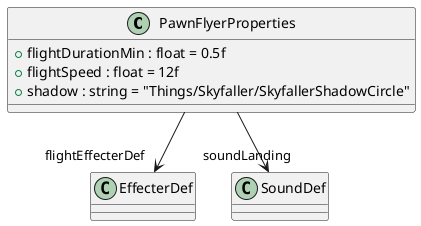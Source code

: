 @startuml
class PawnFlyerProperties {
    + flightDurationMin : float = 0.5f
    + flightSpeed : float = 12f
    + shadow : string = "Things/Skyfaller/SkyfallerShadowCircle"
}
PawnFlyerProperties --> "flightEffecterDef" EffecterDef
PawnFlyerProperties --> "soundLanding" SoundDef
@enduml
